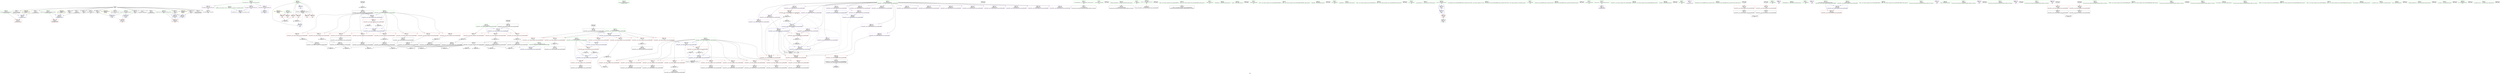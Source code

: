 digraph "SVFG" {
	label="SVFG";

	Node0x55ce87fc25f0 [shape=record,color=grey,label="{NodeID: 0\nNullPtr}"];
	Node0x55ce87fc25f0 -> Node0x55ce87fdfc70[style=solid];
	Node0x55ce87fc25f0 -> Node0x55ce87fdfd70[style=solid];
	Node0x55ce87fc25f0 -> Node0x55ce87fdfe40[style=solid];
	Node0x55ce87fc25f0 -> Node0x55ce87fdff10[style=solid];
	Node0x55ce87fc25f0 -> Node0x55ce87fdffe0[style=solid];
	Node0x55ce87fc25f0 -> Node0x55ce87fe00b0[style=solid];
	Node0x55ce87fc25f0 -> Node0x55ce87fe0180[style=solid];
	Node0x55ce87fc25f0 -> Node0x55ce87fe0250[style=solid];
	Node0x55ce87fc25f0 -> Node0x55ce87fe0320[style=solid];
	Node0x55ce87fc25f0 -> Node0x55ce87fe03f0[style=solid];
	Node0x55ce87fc25f0 -> Node0x55ce87fe04c0[style=solid];
	Node0x55ce87fc25f0 -> Node0x55ce87fe0590[style=solid];
	Node0x55ce87fc25f0 -> Node0x55ce87fe0660[style=solid];
	Node0x55ce87fc25f0 -> Node0x55ce87fe0730[style=solid];
	Node0x55ce87fc25f0 -> Node0x55ce87fe1ba0[style=solid];
	Node0x55ce87fe13f0 [shape=record,color=red,label="{NodeID: 194\n369\<--327\n\<--N\nmain\n}"];
	Node0x55ce87fde3d0 [shape=record,color=black,label="{NodeID: 111\n272\<--271\nidxprom64\<--\n_Z5solveNSt7__cxx1112basic_stringIcSt11char_traitsIcESaIcEEE\n}"];
	Node0x55ce87fde3d0 -> Node0x55ce87ff18f0[style=solid];
	Node0x55ce87fdc5e0 [shape=record,color=green,label="{NodeID: 28\n58\<--59\nref.tmp\<--ref.tmp_field_insensitive\n__cxx_global_var_init.1\n}"];
	Node0x55ce87fe2b40 [shape=record,color=blue,label="{NodeID: 222\n335\<--155\ni\<--\nmain\n}"];
	Node0x55ce87fe2b40 -> Node0x55ce87ffd8f0[style=dashed];
	Node0x55ce87fe45f0 [shape=record,color=purple,label="{NodeID: 139\n257\<--140\narrayidx55\<--vla\n_Z5solveNSt7__cxx1112basic_stringIcSt11char_traitsIcESaIcEEE\n}"];
	Node0x55ce87fe45f0 -> Node0x55ce87fe6dc0[style=solid];
	Node0x55ce87fdef00 [shape=record,color=green,label="{NodeID: 56\n333\<--334\nehselector.slot\<--ehselector.slot_field_insensitive\nmain\n}"];
	Node0x55ce87fdef00 -> Node0x55ce87fe1590[style=solid];
	Node0x55ce87fdef00 -> Node0x55ce87fe2db0[style=solid];
	Node0x55ce87fdef00 -> Node0x55ce87fe2f50[style=solid];
	Node0x55ce880131a0 [shape=record,color=black,label="{NodeID: 416\n370 = PHI()\n}"];
	Node0x55ce87ff0cf0 [shape=record,color=grey,label="{NodeID: 333\n243 = Binary(242, 132, )\n}"];
	Node0x55ce87fe5cb0 [shape=record,color=red,label="{NodeID: 167\n241\<--119\n\<--i\n_Z5solveNSt7__cxx1112basic_stringIcSt11char_traitsIcESaIcEEE\n}"];
	Node0x55ce87fe5cb0 -> Node0x55ce87fddef0[style=solid];
	Node0x55ce87fe0800 [shape=record,color=black,label="{NodeID: 84\n9\<--8\n\<--_Z7welcomeB5cxx11\nCan only get source location for instruction, argument, global var or function.}"];
	Node0x55ce87fd8040 [shape=record,color=green,label="{NodeID: 1\n7\<--1\n__dso_handle\<--dummyObj\nGlob }"];
	Node0x55ce87fe14c0 [shape=record,color=red,label="{NodeID: 195\n418\<--331\nexn\<--exn.slot\nmain\n}"];
	Node0x55ce87fde4a0 [shape=record,color=black,label="{NodeID: 112\n276\<--275\nidxprom66\<--\n_Z5solveNSt7__cxx1112basic_stringIcSt11char_traitsIcESaIcEEE\n}"];
	Node0x55ce87fdc6b0 [shape=record,color=green,label="{NodeID: 29\n60\<--61\nexn.slot\<--exn.slot_field_insensitive\n__cxx_global_var_init.1\n}"];
	Node0x55ce87fdc6b0 -> Node0x55ce87fe4ee0[style=solid];
	Node0x55ce87fdc6b0 -> Node0x55ce87fe1ca0[style=solid];
	Node0x55ce87fe2c10 [shape=record,color=blue,label="{NodeID: 223\n335\<--396\ni\<--inc\nmain\n}"];
	Node0x55ce87fe2c10 -> Node0x55ce87ffd8f0[style=dashed];
	Node0x55ce87fe46c0 [shape=record,color=purple,label="{NodeID: 140\n263\<--140\narrayidx58\<--vla\n_Z5solveNSt7__cxx1112basic_stringIcSt11char_traitsIcESaIcEEE\n}"];
	Node0x55ce87fdefd0 [shape=record,color=green,label="{NodeID: 57\n335\<--336\ni\<--i_field_insensitive\nmain\n}"];
	Node0x55ce87fdefd0 -> Node0x55ce87fe1660[style=solid];
	Node0x55ce87fdefd0 -> Node0x55ce87fe1730[style=solid];
	Node0x55ce87fdefd0 -> Node0x55ce87fe1800[style=solid];
	Node0x55ce87fdefd0 -> Node0x55ce87fe18d0[style=solid];
	Node0x55ce87fdefd0 -> Node0x55ce87fe2b40[style=solid];
	Node0x55ce87fdefd0 -> Node0x55ce87fe2c10[style=solid];
	Node0x55ce880132a0 [shape=record,color=black,label="{NodeID: 417\n372 = PHI()\n}"];
	Node0x55ce87ff0e70 [shape=record,color=grey,label="{NodeID: 334\n165 = Binary(164, 155, )\n}"];
	Node0x55ce87ff0e70 -> Node0x55ce87fe0f10[style=solid];
	Node0x55ce87fe5d80 [shape=record,color=red,label="{NodeID: 168\n250\<--119\n\<--i\n_Z5solveNSt7__cxx1112basic_stringIcSt11char_traitsIcESaIcEEE\n}"];
	Node0x55ce87fe5d80 -> Node0x55ce87ff0270[style=solid];
	Node0x55ce87fe0900 [shape=record,color=black,label="{NodeID: 85\n41\<--42\n\<--_ZNSt8ios_base4InitD1Ev\nCan only get source location for instruction, argument, global var or function.}"];
	Node0x55ce87fd0180 [shape=record,color=green,label="{NodeID: 2\n11\<--1\n.str\<--dummyObj\nGlob }"];
	Node0x55ce87fe1590 [shape=record,color=red,label="{NodeID: 196\n419\<--333\nsel\<--ehselector.slot\nmain\n}"];
	Node0x55ce87fde570 [shape=record,color=black,label="{NodeID: 113\n283\<--282\nidxprom71\<--add70\n_Z5solveNSt7__cxx1112basic_stringIcSt11char_traitsIcESaIcEEE\n}"];
	Node0x55ce87fde570 -> Node0x55ce87ff06f0[style=solid];
	Node0x55ce87fdc780 [shape=record,color=green,label="{NodeID: 30\n62\<--63\nehselector.slot\<--ehselector.slot_field_insensitive\n__cxx_global_var_init.1\n}"];
	Node0x55ce87fdc780 -> Node0x55ce87fe4fb0[style=solid];
	Node0x55ce87fdc780 -> Node0x55ce87fe1d70[style=solid];
	Node0x55ce87fe2ce0 [shape=record,color=blue,label="{NodeID: 224\n331\<--400\nexn.slot\<--\nmain\n}"];
	Node0x55ce87fe2ce0 -> Node0x55ce87fe14c0[style=dashed];
	Node0x55ce87fe4790 [shape=record,color=purple,label="{NodeID: 141\n267\<--140\narrayidx61\<--vla\n_Z5solveNSt7__cxx1112basic_stringIcSt11char_traitsIcESaIcEEE\n}"];
	Node0x55ce87fe4790 -> Node0x55ce87fe6e90[style=solid];
	Node0x55ce87fdf0a0 [shape=record,color=green,label="{NodeID: 58\n337\<--338\nagg.tmp\<--agg.tmp_field_insensitive\nmain\n|{<s0>32}}"];
	Node0x55ce87fdf0a0:s0 -> Node0x55ce87bffd00[style=solid,color=red];
	Node0x55ce880133a0 [shape=record,color=black,label="{NodeID: 418\n373 = PHI()\n}"];
	Node0x55ce87ff0ff0 [shape=record,color=grey,label="{NodeID: 335\n232 = Binary(231, 132, )\n}"];
	Node0x55ce87fe5e50 [shape=record,color=red,label="{NodeID: 169\n259\<--119\n\<--i\n_Z5solveNSt7__cxx1112basic_stringIcSt11char_traitsIcESaIcEEE\n}"];
	Node0x55ce87fe5e50 -> Node0x55ce87ff12f0[style=solid];
	Node0x55ce87fe0a00 [shape=record,color=black,label="{NodeID: 86\n75\<--76\n\<--_ZNSt7__cxx1112basic_stringIcSt11char_traitsIcESaIcEED1Ev\nCan only get source location for instruction, argument, global var or function.}"];
	Node0x55ce87fd8e40 [shape=record,color=green,label="{NodeID: 3\n13\<--1\n_ZSt3cin\<--dummyObj\nGlob }"];
	Node0x55ce87fe1660 [shape=record,color=red,label="{NodeID: 197\n354\<--335\n\<--i\nmain\n}"];
	Node0x55ce87fe1660 -> Node0x55ce87ff2af0[style=solid];
	Node0x55ce87fde640 [shape=record,color=black,label="{NodeID: 114\n287\<--286\nidxprom73\<--\n_Z5solveNSt7__cxx1112basic_stringIcSt11char_traitsIcESaIcEEE\n}"];
	Node0x55ce87fdc850 [shape=record,color=green,label="{NodeID: 31\n65\<--66\n_ZNSaIcEC1Ev\<--_ZNSaIcEC1Ev_field_insensitive\n}"];
	Node0x55ce87fe2db0 [shape=record,color=blue,label="{NodeID: 225\n333\<--402\nehselector.slot\<--\nmain\n}"];
	Node0x55ce87fe2db0 -> Node0x55ce87fe1590[style=dashed];
	Node0x55ce87fe4860 [shape=record,color=purple,label="{NodeID: 142\n274\<--140\narrayidx65\<--vla\n_Z5solveNSt7__cxx1112basic_stringIcSt11char_traitsIcESaIcEEE\n}"];
	Node0x55ce87fdf170 [shape=record,color=green,label="{NodeID: 59\n341\<--342\n_Z4initv\<--_Z4initv_field_insensitive\n}"];
	Node0x55ce88013470 [shape=record,color=black,label="{NodeID: 419\n379 = PHI()\n}"];
	Node0x55ce87ff1170 [shape=record,color=grey,label="{NodeID: 336\n230 = Binary(229, 155, )\n}"];
	Node0x55ce87ff1170 -> Node0x55ce87fddd50[style=solid];
	Node0x55ce87fe5f20 [shape=record,color=red,label="{NodeID: 170\n271\<--119\n\<--i\n_Z5solveNSt7__cxx1112basic_stringIcSt11char_traitsIcESaIcEEE\n}"];
	Node0x55ce87fe5f20 -> Node0x55ce87fde3d0[style=solid];
	Node0x55ce87fe0b00 [shape=record,color=black,label="{NodeID: 87\n126\<--123\nconv\<--call\n_Z5solveNSt7__cxx1112basic_stringIcSt11char_traitsIcESaIcEEE\n}"];
	Node0x55ce87fe0b00 -> Node0x55ce87fe1e40[style=solid];
	Node0x55ce87fd8ed0 [shape=record,color=green,label="{NodeID: 4\n14\<--1\n_ZSt4cerr\<--dummyObj\nGlob }"];
	Node0x55ce87fe1730 [shape=record,color=red,label="{NodeID: 198\n363\<--335\n\<--i\nmain\n}"];
	Node0x55ce87fde710 [shape=record,color=black,label="{NodeID: 115\n291\<--290\nidxprom75\<--\n_Z5solveNSt7__cxx1112basic_stringIcSt11char_traitsIcESaIcEEE\n}"];
	Node0x55ce87fde710 -> Node0x55ce87ff2070[style=solid];
	Node0x55ce87fdc950 [shape=record,color=green,label="{NodeID: 32\n69\<--70\n_ZNSt7__cxx1112basic_stringIcSt11char_traitsIcESaIcEEC1EPKcRKS3_\<--_ZNSt7__cxx1112basic_stringIcSt11char_traitsIcESaIcEEC1EPKcRKS3__field_insensitive\n}"];
	Node0x55ce87fe2e80 [shape=record,color=blue,label="{NodeID: 226\n331\<--406\nexn.slot\<--\nmain\n}"];
	Node0x55ce87fe2e80 -> Node0x55ce87fe14c0[style=dashed];
	Node0x55ce87fe4930 [shape=record,color=purple,label="{NodeID: 143\n277\<--140\narrayidx67\<--vla\n_Z5solveNSt7__cxx1112basic_stringIcSt11char_traitsIcESaIcEEE\n}"];
	Node0x55ce87fe4930 -> Node0x55ce87fe28d0[style=solid];
	Node0x55ce87fdf270 [shape=record,color=green,label="{NodeID: 60\n344\<--345\n_ZNSirsERi\<--_ZNSirsERi_field_insensitive\n}"];
	Node0x55ce880135a0 [shape=record,color=black,label="{NodeID: 420\n381 = PHI()\n}"];
	Node0x55ce87ff12f0 [shape=record,color=grey,label="{NodeID: 337\n260 = Binary(259, 155, )\n}"];
	Node0x55ce87ff12f0 -> Node0x55ce87fde230[style=solid];
	Node0x55ce87fe5ff0 [shape=record,color=red,label="{NodeID: 171\n281\<--119\n\<--i\n_Z5solveNSt7__cxx1112basic_stringIcSt11char_traitsIcESaIcEEE\n}"];
	Node0x55ce87fe5ff0 -> Node0x55ce87ff0570[style=solid];
	Node0x55ce87fe0bd0 [shape=record,color=black,label="{NodeID: 88\n129\<--128\nconv2\<--call1\n_Z5solveNSt7__cxx1112basic_stringIcSt11char_traitsIcESaIcEEE\n}"];
	Node0x55ce87fe0bd0 -> Node0x55ce87fe1f10[style=solid];
	Node0x55ce87fc2680 [shape=record,color=green,label="{NodeID: 5\n15\<--1\n.str.2\<--dummyObj\nGlob }"];
	Node0x55ce87fe1800 [shape=record,color=red,label="{NodeID: 199\n380\<--335\n\<--i\nmain\n}"];
	Node0x55ce87fe32b0 [shape=record,color=black,label="{NodeID: 116\n295\<--294\nidxprom77\<--\n_Z5solveNSt7__cxx1112basic_stringIcSt11char_traitsIcESaIcEEE\n}"];
	Node0x55ce87fdca50 [shape=record,color=green,label="{NodeID: 33\n72\<--73\n_ZNSaIcED1Ev\<--_ZNSaIcED1Ev_field_insensitive\n}"];
	Node0x55ce87fe2f50 [shape=record,color=blue,label="{NodeID: 227\n333\<--408\nehselector.slot\<--\nmain\n}"];
	Node0x55ce87fe2f50 -> Node0x55ce87fe1590[style=dashed];
	Node0x55ce87fe4a00 [shape=record,color=purple,label="{NodeID: 144\n285\<--140\narrayidx72\<--vla\n_Z5solveNSt7__cxx1112basic_stringIcSt11char_traitsIcESaIcEEE\n}"];
	Node0x55ce87fdf370 [shape=record,color=green,label="{NodeID: 61\n347\<--348\n_ZNSt7__cxx1112basic_stringIcSt11char_traitsIcESaIcEEC1Ev\<--_ZNSt7__cxx1112basic_stringIcSt11char_traitsIcESaIcEEC1Ev_field_insensitive\n}"];
	Node0x55ce880136a0 [shape=record,color=black,label="{NodeID: 421\n383 = PHI()\n}"];
	Node0x55ce87ff1470 [shape=record,color=grey,label="{NodeID: 338\n238 = Binary(237, 155, )\n}"];
	Node0x55ce87ff1470 -> Node0x55ce87ff15f0[style=solid];
	Node0x55ce87fe60c0 [shape=record,color=red,label="{NodeID: 172\n290\<--119\n\<--i\n_Z5solveNSt7__cxx1112basic_stringIcSt11char_traitsIcESaIcEEE\n}"];
	Node0x55ce87fe60c0 -> Node0x55ce87fde710[style=solid];
	Node0x55ce87fe0ca0 [shape=record,color=black,label="{NodeID: 89\n132\<--131\n\<--\n_Z5solveNSt7__cxx1112basic_stringIcSt11char_traitsIcESaIcEEE\n}"];
	Node0x55ce87fe0ca0 -> Node0x55ce87fe20b0[style=solid];
	Node0x55ce87fe0ca0 -> Node0x55ce87fefaf0[style=solid];
	Node0x55ce87fe0ca0 -> Node0x55ce87fefc70[style=solid];
	Node0x55ce87fe0ca0 -> Node0x55ce87ff00f0[style=solid];
	Node0x55ce87fe0ca0 -> Node0x55ce87ff06f0[style=solid];
	Node0x55ce87fe0ca0 -> Node0x55ce87ff09f0[style=solid];
	Node0x55ce87fe0ca0 -> Node0x55ce87ff0cf0[style=solid];
	Node0x55ce87fe0ca0 -> Node0x55ce87ff0ff0[style=solid];
	Node0x55ce87fe0ca0 -> Node0x55ce87ff1770[style=solid];
	Node0x55ce87fe0ca0 -> Node0x55ce87ff18f0[style=solid];
	Node0x55ce87fe0ca0 -> Node0x55ce87ff2070[style=solid];
	Node0x55ce87fe0ca0 -> Node0x55ce87ff21f0[style=solid];
	Node0x55ce87fc2710 [shape=record,color=green,label="{NodeID: 6\n17\<--1\n.str.3\<--dummyObj\nGlob }"];
	Node0x55ce88000af0 [shape=record,color=black,label="{NodeID: 366\nMR_18V_2 = PHI(MR_18V_5, MR_18V_1, )\npts\{122 \}\n}"];
	Node0x55ce88000af0 -> Node0x55ce87fe2660[style=dashed];
	Node0x55ce87fe18d0 [shape=record,color=red,label="{NodeID: 200\n395\<--335\n\<--i\nmain\n}"];
	Node0x55ce87fe18d0 -> Node0x55ce87fef670[style=solid];
	Node0x55ce87fe3380 [shape=record,color=black,label="{NodeID: 117\n107\<--305\n_Z5solveNSt7__cxx1112basic_stringIcSt11char_traitsIcESaIcEEE_ret\<--\n_Z5solveNSt7__cxx1112basic_stringIcSt11char_traitsIcESaIcEEE\n|{<s0>32}}"];
	Node0x55ce87fe3380:s0 -> Node0x55ce88013770[style=solid,color=blue];
	Node0x55ce87fdcb50 [shape=record,color=green,label="{NodeID: 34\n96\<--97\n__gxx_personality_v0\<--__gxx_personality_v0_field_insensitive\n}"];
	Node0x55ce87fe3020 [shape=record,color=blue,label="{NodeID: 228\n325\<--151\nretval\<--\nmain\n}"];
	Node0x55ce87fe3020 -> Node0x55ce87fe1250[style=dashed];
	Node0x55ce87fe4ad0 [shape=record,color=purple,label="{NodeID: 145\n288\<--140\narrayidx74\<--vla\n_Z5solveNSt7__cxx1112basic_stringIcSt11char_traitsIcESaIcEEE\n}"];
	Node0x55ce87fe4ad0 -> Node0x55ce87fe6f60[style=solid];
	Node0x55ce87fdf470 [shape=record,color=green,label="{NodeID: 62\n350\<--351\n_ZSt7getlineIcSt11char_traitsIcESaIcEERSt13basic_istreamIT_T0_ES7_RNSt7__cxx1112basic_stringIS4_S5_T1_EE\<--_ZSt7getlineIcSt11char_traitsIcESaIcEERSt13basic_istreamIT_T0_ES7_RNSt7__cxx1112basic_stringIS4_S5_T1_EE_field_insensitive\n}"];
	Node0x55ce88013770 [shape=record,color=black,label="{NodeID: 422\n387 = PHI(107, )\n}"];
	Node0x55ce87ff15f0 [shape=record,color=grey,label="{NodeID: 339\n239 = Binary(238, 240, )\n}"];
	Node0x55ce87ff15f0 -> Node0x55ce87fe2800[style=solid];
	Node0x55ce87fe6190 [shape=record,color=red,label="{NodeID: 173\n207\<--121\n\<--j26\n_Z5solveNSt7__cxx1112basic_stringIcSt11char_traitsIcESaIcEEE\n}"];
	Node0x55ce87fe6190 -> Node0x55ce87fef7f0[style=solid];
	Node0x55ce87fe6190 -> Node0x55ce87ff2c70[style=solid];
	Node0x55ce87fe0d70 [shape=record,color=black,label="{NodeID: 90\n156\<--154\nidxprom\<--sub\n_Z5solveNSt7__cxx1112basic_stringIcSt11char_traitsIcESaIcEEE\n}"];
	Node0x55ce87fe0d70 -> Node0x55ce87fefc70[style=solid];
	Node0x55ce87fd02a0 [shape=record,color=green,label="{NodeID: 7\n19\<--1\n.str.4\<--dummyObj\nGlob }"];
	Node0x55ce88000ff0 [shape=record,color=black,label="{NodeID: 367\nMR_20V_6 = PHI(MR_20V_7, MR_20V_5, )\npts\{141 \}\n}"];
	Node0x55ce88000ff0 -> Node0x55ce87fe6cf0[style=dashed];
	Node0x55ce88000ff0 -> Node0x55ce87fe6dc0[style=dashed];
	Node0x55ce88000ff0 -> Node0x55ce87fe6e90[style=dashed];
	Node0x55ce88000ff0 -> Node0x55ce87fe6f60[style=dashed];
	Node0x55ce88000ff0 -> Node0x55ce87fe7030[style=dashed];
	Node0x55ce88000ff0 -> Node0x55ce87fe2800[style=dashed];
	Node0x55ce88000ff0 -> Node0x55ce87fe28d0[style=dashed];
	Node0x55ce88000ff0 -> Node0x55ce87fe29a0[style=dashed];
	Node0x55ce88000ff0 -> Node0x55ce88000ff0[style=dashed];
	Node0x55ce87fe19a0 [shape=record,color=blue,label="{NodeID: 201\n455\<--29\nllvm.global_ctors_0\<--\nGlob }"];
	Node0x55ce87fe3450 [shape=record,color=black,label="{NodeID: 118\n324\<--414\nmain_ret\<--\nmain\n}"];
	Node0x55ce87fdcc50 [shape=record,color=green,label="{NodeID: 35\n76\<--102\n_ZNSt7__cxx1112basic_stringIcSt11char_traitsIcESaIcEED1Ev\<--_ZNSt7__cxx1112basic_stringIcSt11char_traitsIcESaIcEED1Ev_field_insensitive\n}"];
	Node0x55ce87fdcc50 -> Node0x55ce87fe0a00[style=solid];
	Node0x55ce87fe4ba0 [shape=record,color=purple,label="{NodeID: 146\n293\<--140\narrayidx76\<--vla\n_Z5solveNSt7__cxx1112basic_stringIcSt11char_traitsIcESaIcEEE\n}"];
	Node0x55ce87fdf570 [shape=record,color=green,label="{NodeID: 63\n361\<--362\n_ZStlsISt11char_traitsIcEERSt13basic_ostreamIcT_ES5_PKc\<--_ZStlsISt11char_traitsIcEERSt13basic_ostreamIcT_ES5_PKc_field_insensitive\n}"];
	Node0x55ce88013930 [shape=record,color=black,label="{NodeID: 423\n389 = PHI()\n}"];
	Node0x55ce87ff1770 [shape=record,color=grey,label="{NodeID: 340\n301 = Binary(302, 132, )\n}"];
	Node0x55ce87fe6260 [shape=record,color=red,label="{NodeID: 174\n217\<--121\n\<--j26\n_Z5solveNSt7__cxx1112basic_stringIcSt11char_traitsIcESaIcEEE\n}"];
	Node0x55ce87fe6260 -> Node0x55ce87fddbb0[style=solid];
	Node0x55ce87fe0e40 [shape=record,color=black,label="{NodeID: 91\n160\<--159\nidxprom3\<--\n_Z5solveNSt7__cxx1112basic_stringIcSt11char_traitsIcESaIcEEE\n}"];
	Node0x55ce87fd0330 [shape=record,color=green,label="{NodeID: 8\n21\<--1\n_ZSt4cout\<--dummyObj\nGlob }"];
	Node0x55ce87fe1aa0 [shape=record,color=blue,label="{NodeID: 202\n456\<--30\nllvm.global_ctors_1\<--_GLOBAL__sub_I_vexorian_2_0.cpp\nGlob }"];
	Node0x55ce87fe3520 [shape=record,color=purple,label="{NodeID: 119\n39\<--4\n\<--_ZStL8__ioinit\n__cxx_global_var_init\n}"];
	Node0x55ce87fdcd50 [shape=record,color=green,label="{NodeID: 36\n105\<--106\n_Z5solveNSt7__cxx1112basic_stringIcSt11char_traitsIcESaIcEEE\<--_Z5solveNSt7__cxx1112basic_stringIcSt11char_traitsIcESaIcEEE_field_insensitive\n}"];
	Node0x55ce87fe4c70 [shape=record,color=purple,label="{NodeID: 147\n296\<--140\narrayidx78\<--vla\n_Z5solveNSt7__cxx1112basic_stringIcSt11char_traitsIcESaIcEEE\n}"];
	Node0x55ce87fe4c70 -> Node0x55ce87fe29a0[style=solid];
	Node0x55ce87fdf670 [shape=record,color=green,label="{NodeID: 64\n365\<--366\n_ZNSolsEi\<--_ZNSolsEi_field_insensitive\n}"];
	Node0x55ce88013a00 [shape=record,color=black,label="{NodeID: 424\n393 = PHI()\n}"];
	Node0x55ce87ff18f0 [shape=record,color=grey,label="{NodeID: 341\n273 = Binary(272, 132, )\n}"];
	Node0x55ce87fe6330 [shape=record,color=red,label="{NodeID: 175\n224\<--121\n\<--j26\n_Z5solveNSt7__cxx1112basic_stringIcSt11char_traitsIcESaIcEEE\n}"];
	Node0x55ce87fe6330 -> Node0x55ce87ff2670[style=solid];
	Node0x55ce87fe0f10 [shape=record,color=black,label="{NodeID: 92\n166\<--165\nconv6\<--sub5\n_Z5solveNSt7__cxx1112basic_stringIcSt11char_traitsIcESaIcEEE\n}"];
	Node0x55ce87fcff70 [shape=record,color=green,label="{NodeID: 9\n22\<--1\n.str.5\<--dummyObj\nGlob }"];
	Node0x55ce87fe1ba0 [shape=record,color=blue, style = dotted,label="{NodeID: 203\n457\<--3\nllvm.global_ctors_2\<--dummyVal\nGlob }"];
	Node0x55ce87fe35f0 [shape=record,color=purple,label="{NodeID: 120\n67\<--11\n\<--.str\n__cxx_global_var_init.1\n}"];
	Node0x55ce87fdce50 [shape=record,color=green,label="{NodeID: 37\n109\<--110\nn\<--n_field_insensitive\n_Z5solveNSt7__cxx1112basic_stringIcSt11char_traitsIcESaIcEEE\n}"];
	Node0x55ce87fdce50 -> Node0x55ce87fe5080[style=solid];
	Node0x55ce87fdce50 -> Node0x55ce87fe5150[style=solid];
	Node0x55ce87fdce50 -> Node0x55ce87fe5220[style=solid];
	Node0x55ce87fdce50 -> Node0x55ce87fe52f0[style=solid];
	Node0x55ce87fdce50 -> Node0x55ce87fe53c0[style=solid];
	Node0x55ce87fdce50 -> Node0x55ce87fe5490[style=solid];
	Node0x55ce87fdce50 -> Node0x55ce87fe1e40[style=solid];
	Node0x55ce87fe4d40 [shape=record,color=purple,label="{NodeID: 148\n303\<--140\narrayidx82\<--vla\n_Z5solveNSt7__cxx1112basic_stringIcSt11char_traitsIcESaIcEEE\n}"];
	Node0x55ce87fdf770 [shape=record,color=green,label="{NodeID: 65\n374\<--375\n_ZSt4endlIcSt11char_traitsIcEERSt13basic_ostreamIT_T0_ES6_\<--_ZSt4endlIcSt11char_traitsIcEERSt13basic_ostreamIT_T0_ES6__field_insensitive\n}"];
	Node0x55ce87ff1a70 [shape=record,color=grey,label="{NodeID: 342\n154 = Binary(153, 155, )\n}"];
	Node0x55ce87ff1a70 -> Node0x55ce87fe0d70[style=solid];
	Node0x55ce87fe6400 [shape=record,color=red,label="{NodeID: 176\n234\<--121\n\<--j26\n_Z5solveNSt7__cxx1112basic_stringIcSt11char_traitsIcESaIcEEE\n}"];
	Node0x55ce87fe6400 -> Node0x55ce87fdde20[style=solid];
	Node0x55ce87fe0fe0 [shape=record,color=black,label="{NodeID: 93\n171\<--170\nconv8\<--\n_Z5solveNSt7__cxx1112basic_stringIcSt11char_traitsIcESaIcEEE\n}"];
	Node0x55ce87fe0fe0 -> Node0x55ce87ff24f0[style=solid];
	Node0x55ce87fd0000 [shape=record,color=green,label="{NodeID: 10\n24\<--1\n.str.6\<--dummyObj\nGlob }"];
	Node0x55ce87fe1ca0 [shape=record,color=blue,label="{NodeID: 204\n60\<--79\nexn.slot\<--\n__cxx_global_var_init.1\n}"];
	Node0x55ce87fe1ca0 -> Node0x55ce87fe4ee0[style=dashed];
	Node0x55ce87fe36c0 [shape=record,color=purple,label="{NodeID: 121\n359\<--15\n\<--.str.2\nmain\n}"];
	Node0x55ce87fdcf20 [shape=record,color=green,label="{NodeID: 38\n111\<--112\nt\<--t_field_insensitive\n_Z5solveNSt7__cxx1112basic_stringIcSt11char_traitsIcESaIcEEE\n}"];
	Node0x55ce87fdcf20 -> Node0x55ce87fe5560[style=solid];
	Node0x55ce87fdcf20 -> Node0x55ce87fe5630[style=solid];
	Node0x55ce87fdcf20 -> Node0x55ce87fe5700[style=solid];
	Node0x55ce87fdcf20 -> Node0x55ce87fe1f10[style=solid];
	Node0x55ce87fe4e10 [shape=record,color=purple,label="{NodeID: 149\n304\<--140\narrayidx83\<--vla\n_Z5solveNSt7__cxx1112basic_stringIcSt11char_traitsIcESaIcEEE\n}"];
	Node0x55ce87fe4e10 -> Node0x55ce87fe7030[style=solid];
	Node0x55ce87fdf870 [shape=record,color=green,label="{NodeID: 66\n376\<--377\n_ZNSolsEPFRSoS_E\<--_ZNSolsEPFRSoS_E_field_insensitive\n}"];
	Node0x55ce87ff1bf0 [shape=record,color=grey,label="{NodeID: 343\n270 = Binary(269, 240, )\n}"];
	Node0x55ce87ff1bf0 -> Node0x55ce87fe28d0[style=solid];
	Node0x55ce87fe64d0 [shape=record,color=red,label="{NodeID: 177\n245\<--121\n\<--j26\n_Z5solveNSt7__cxx1112basic_stringIcSt11char_traitsIcESaIcEEE\n}"];
	Node0x55ce87fe64d0 -> Node0x55ce87fddfc0[style=solid];
	Node0x55ce87fe10b0 [shape=record,color=black,label="{NodeID: 94\n174\<--173\nconv10\<--sub9\n_Z5solveNSt7__cxx1112basic_stringIcSt11char_traitsIcESaIcEEE\n}"];
	Node0x55ce87fd11f0 [shape=record,color=green,label="{NodeID: 11\n26\<--1\n.str.7\<--dummyObj\nGlob }"];
	Node0x55ce87fe1d70 [shape=record,color=blue,label="{NodeID: 205\n62\<--81\nehselector.slot\<--\n__cxx_global_var_init.1\n}"];
	Node0x55ce87fe1d70 -> Node0x55ce87fe4fb0[style=dashed];
	Node0x55ce87fe3790 [shape=record,color=purple,label="{NodeID: 122\n367\<--17\n\<--.str.3\nmain\n}"];
	Node0x55ce87fdcff0 [shape=record,color=green,label="{NodeID: 39\n113\<--114\nsaved_stack\<--saved_stack_field_insensitive\n_Z5solveNSt7__cxx1112basic_stringIcSt11char_traitsIcESaIcEEE\n}"];
	Node0x55ce87fdcff0 -> Node0x55ce87fe57d0[style=solid];
	Node0x55ce87fdcff0 -> Node0x55ce87fe1fe0[style=solid];
	Node0x55ce87fe4ee0 [shape=record,color=red,label="{NodeID: 150\n85\<--60\nexn\<--exn.slot\n__cxx_global_var_init.1\n}"];
	Node0x55ce87fdf970 [shape=record,color=green,label="{NodeID: 67\n385\<--386\n_ZNSt7__cxx1112basic_stringIcSt11char_traitsIcESaIcEEC1ERKS4_\<--_ZNSt7__cxx1112basic_stringIcSt11char_traitsIcESaIcEEC1ERKS4__field_insensitive\n}"];
	Node0x55ce87ff1d70 [shape=record,color=grey,label="{NodeID: 344\n269 = Binary(258, 268, )\n}"];
	Node0x55ce87ff1d70 -> Node0x55ce87ff1bf0[style=solid];
	Node0x55ce87fe65a0 [shape=record,color=red,label="{NodeID: 178\n255\<--121\n\<--j26\n_Z5solveNSt7__cxx1112basic_stringIcSt11char_traitsIcESaIcEEE\n}"];
	Node0x55ce87fe65a0 -> Node0x55ce87fde160[style=solid];
	Node0x55ce87fe1180 [shape=record,color=black,label="{NodeID: 95\n179\<--178\nconv12\<--\n_Z5solveNSt7__cxx1112basic_stringIcSt11char_traitsIcESaIcEEE\n}"];
	Node0x55ce87fe1180 -> Node0x55ce87ff24f0[style=solid];
	Node0x55ce87fd8f80 [shape=record,color=green,label="{NodeID: 12\n29\<--1\n\<--dummyObj\nCan only get source location for instruction, argument, global var or function.}"];
	Node0x55ce87fe1e40 [shape=record,color=blue,label="{NodeID: 206\n109\<--126\nn\<--conv\n_Z5solveNSt7__cxx1112basic_stringIcSt11char_traitsIcESaIcEEE\n}"];
	Node0x55ce87fe1e40 -> Node0x55ce87fe5080[style=dashed];
	Node0x55ce87fe1e40 -> Node0x55ce87fe5150[style=dashed];
	Node0x55ce87fe1e40 -> Node0x55ce87fe5220[style=dashed];
	Node0x55ce87fe1e40 -> Node0x55ce87fe52f0[style=dashed];
	Node0x55ce87fe1e40 -> Node0x55ce87fe53c0[style=dashed];
	Node0x55ce87fe1e40 -> Node0x55ce87fe5490[style=dashed];
	Node0x55ce87fe3860 [shape=record,color=purple,label="{NodeID: 123\n371\<--19\n\<--.str.4\nmain\n}"];
	Node0x55ce87fdd0c0 [shape=record,color=green,label="{NodeID: 40\n115\<--116\n__vla_expr\<--__vla_expr_field_insensitive\n_Z5solveNSt7__cxx1112basic_stringIcSt11char_traitsIcESaIcEEE\n}"];
	Node0x55ce87fdd0c0 -> Node0x55ce87fe20b0[style=solid];
	Node0x55ce87bffd00 [shape=record,color=black,label="{NodeID: 400\n108 = PHI(337, )\n0th arg _Z5solveNSt7__cxx1112basic_stringIcSt11char_traitsIcESaIcEEE }"];
	Node0x55ce87fef4f0 [shape=record,color=grey,label="{NodeID: 317\n188 = Binary(187, 155, )\n}"];
	Node0x55ce87fef4f0 -> Node0x55ce87fdd870[style=solid];
	Node0x55ce87fe4fb0 [shape=record,color=red,label="{NodeID: 151\n86\<--62\nsel\<--ehselector.slot\n__cxx_global_var_init.1\n}"];
	Node0x55ce87fdfa70 [shape=record,color=green,label="{NodeID: 68\n390\<--391\nprintf\<--printf_field_insensitive\n}"];
	Node0x55ce87ff1ef0 [shape=record,color=grey,label="{NodeID: 345\n265 = Binary(264, 155, )\n}"];
	Node0x55ce87ff1ef0 -> Node0x55ce87fde300[style=solid];
	Node0x55ce87fe6670 [shape=record,color=red,label="{NodeID: 179\n264\<--121\n\<--j26\n_Z5solveNSt7__cxx1112basic_stringIcSt11char_traitsIcESaIcEEE\n}"];
	Node0x55ce87fe6670 -> Node0x55ce87ff1ef0[style=solid];
	Node0x55ce87fdd7a0 [shape=record,color=black,label="{NodeID: 96\n184\<--183\nidxprom14\<--sub13\n_Z5solveNSt7__cxx1112basic_stringIcSt11char_traitsIcESaIcEEE\n}"];
	Node0x55ce87fdd7a0 -> Node0x55ce87fefaf0[style=solid];
	Node0x55ce87fd9050 [shape=record,color=green,label="{NodeID: 13\n139\<--1\n\<--dummyObj\nCan only get source location for instruction, argument, global var or function.}"];
	Node0x55ce87fe1f10 [shape=record,color=blue,label="{NodeID: 207\n111\<--129\nt\<--conv2\n_Z5solveNSt7__cxx1112basic_stringIcSt11char_traitsIcESaIcEEE\n}"];
	Node0x55ce87fe1f10 -> Node0x55ce87fe5560[style=dashed];
	Node0x55ce87fe1f10 -> Node0x55ce87fe5630[style=dashed];
	Node0x55ce87fe1f10 -> Node0x55ce87fe5700[style=dashed];
	Node0x55ce87fe3930 [shape=record,color=purple,label="{NodeID: 124\n378\<--22\n\<--.str.5\nmain\n}"];
	Node0x55ce87fdd190 [shape=record,color=green,label="{NodeID: 41\n117\<--118\nj\<--j_field_insensitive\n_Z5solveNSt7__cxx1112basic_stringIcSt11char_traitsIcESaIcEEE\n}"];
	Node0x55ce87fdd190 -> Node0x55ce87fe58a0[style=solid];
	Node0x55ce87fdd190 -> Node0x55ce87fe5970[style=solid];
	Node0x55ce87fdd190 -> Node0x55ce87fe2180[style=solid];
	Node0x55ce87fdd190 -> Node0x55ce87fe2250[style=solid];
	Node0x55ce88012240 [shape=record,color=black,label="{NodeID: 401\n343 = PHI()\n}"];
	Node0x55ce87fef670 [shape=record,color=grey,label="{NodeID: 318\n396 = Binary(395, 155, )\n}"];
	Node0x55ce87fef670 -> Node0x55ce87fe2c10[style=solid];
	Node0x55ce87fe5080 [shape=record,color=red,label="{NodeID: 152\n131\<--109\n\<--n\n_Z5solveNSt7__cxx1112basic_stringIcSt11char_traitsIcESaIcEEE\n}"];
	Node0x55ce87fe5080 -> Node0x55ce87fe0ca0[style=solid];
	Node0x55ce87fdfb70 [shape=record,color=green,label="{NodeID: 69\n30\<--450\n_GLOBAL__sub_I_vexorian_2_0.cpp\<--_GLOBAL__sub_I_vexorian_2_0.cpp_field_insensitive\n}"];
	Node0x55ce87fdfb70 -> Node0x55ce87fe1aa0[style=solid];
	Node0x55ce87ff2070 [shape=record,color=grey,label="{NodeID: 346\n292 = Binary(291, 132, )\n}"];
	Node0x55ce87fe6740 [shape=record,color=red,label="{NodeID: 180\n275\<--121\n\<--j26\n_Z5solveNSt7__cxx1112basic_stringIcSt11char_traitsIcESaIcEEE\n}"];
	Node0x55ce87fe6740 -> Node0x55ce87fde4a0[style=solid];
	Node0x55ce87fdd870 [shape=record,color=black,label="{NodeID: 97\n189\<--188\nidxprom17\<--sub16\n_Z5solveNSt7__cxx1112basic_stringIcSt11char_traitsIcESaIcEEE\n}"];
	Node0x55ce87fd8560 [shape=record,color=green,label="{NodeID: 14\n148\<--1\n\<--dummyObj\nCan only get source location for instruction, argument, global var or function.}"];
	Node0x55ce87fe1fe0 [shape=record,color=blue,label="{NodeID: 208\n113\<--133\nsaved_stack\<--\n_Z5solveNSt7__cxx1112basic_stringIcSt11char_traitsIcESaIcEEE\n}"];
	Node0x55ce87fe1fe0 -> Node0x55ce87fe57d0[style=dashed];
	Node0x55ce87fe3a00 [shape=record,color=purple,label="{NodeID: 125\n382\<--24\n\<--.str.6\nmain\n}"];
	Node0x55ce87fdd260 [shape=record,color=green,label="{NodeID: 42\n119\<--120\ni\<--i_field_insensitive\n_Z5solveNSt7__cxx1112basic_stringIcSt11char_traitsIcESaIcEEE\n}"];
	Node0x55ce87fdd260 -> Node0x55ce87fe5a40[style=solid];
	Node0x55ce87fdd260 -> Node0x55ce87fe5b10[style=solid];
	Node0x55ce87fdd260 -> Node0x55ce87fe5be0[style=solid];
	Node0x55ce87fdd260 -> Node0x55ce87fe5cb0[style=solid];
	Node0x55ce87fdd260 -> Node0x55ce87fe5d80[style=solid];
	Node0x55ce87fdd260 -> Node0x55ce87fe5e50[style=solid];
	Node0x55ce87fdd260 -> Node0x55ce87fe5f20[style=solid];
	Node0x55ce87fdd260 -> Node0x55ce87fe5ff0[style=solid];
	Node0x55ce87fdd260 -> Node0x55ce87fe60c0[style=solid];
	Node0x55ce87fdd260 -> Node0x55ce87fe24c0[style=solid];
	Node0x55ce87fdd260 -> Node0x55ce87fe2590[style=solid];
	Node0x55ce88012340 [shape=record,color=black,label="{NodeID: 402\n74 = PHI()\n}"];
	Node0x55ce87fef7f0 [shape=record,color=grey,label="{NodeID: 319\n208 = Binary(207, 148, )\n}"];
	Node0x55ce87fef7f0 -> Node0x55ce87fe2730[style=solid];
	Node0x55ce87fe5150 [shape=record,color=red,label="{NodeID: 153\n143\<--109\n\<--n\n_Z5solveNSt7__cxx1112basic_stringIcSt11char_traitsIcESaIcEEE\n}"];
	Node0x55ce87fe5150 -> Node0x55ce87fe2180[style=solid];
	Node0x55ce87fdfc70 [shape=record,color=black,label="{NodeID: 70\n2\<--3\ndummyVal\<--dummyVal\n}"];
	Node0x55ce87ff21f0 [shape=record,color=grey,label="{NodeID: 347\n262 = Binary(261, 132, )\n}"];
	Node0x55ce87fe6810 [shape=record,color=red,label="{NodeID: 181\n286\<--121\n\<--j26\n_Z5solveNSt7__cxx1112basic_stringIcSt11char_traitsIcESaIcEEE\n}"];
	Node0x55ce87fe6810 -> Node0x55ce87fde640[style=solid];
	Node0x55ce87fdd940 [shape=record,color=black,label="{NodeID: 98\n196\<--194\nconv21\<--sub20\n_Z5solveNSt7__cxx1112basic_stringIcSt11char_traitsIcESaIcEEE\n}"];
	Node0x55ce87fdd940 -> Node0x55ce87fe24c0[style=solid];
	Node0x55ce87fd8630 [shape=record,color=green,label="{NodeID: 15\n151\<--1\n\<--dummyObj\nCan only get source location for instruction, argument, global var or function.}"];
	Node0x55ce87fe20b0 [shape=record,color=blue,label="{NodeID: 209\n115\<--132\n__vla_expr\<--\n_Z5solveNSt7__cxx1112basic_stringIcSt11char_traitsIcESaIcEEE\n}"];
	Node0x55ce87fe3ad0 [shape=record,color=purple,label="{NodeID: 126\n388\<--26\n\<--.str.7\nmain\n}"];
	Node0x55ce87fdd330 [shape=record,color=green,label="{NodeID: 43\n121\<--122\nj26\<--j26_field_insensitive\n_Z5solveNSt7__cxx1112basic_stringIcSt11char_traitsIcESaIcEEE\n}"];
	Node0x55ce87fdd330 -> Node0x55ce87fe6190[style=solid];
	Node0x55ce87fdd330 -> Node0x55ce87fe6260[style=solid];
	Node0x55ce87fdd330 -> Node0x55ce87fe6330[style=solid];
	Node0x55ce87fdd330 -> Node0x55ce87fe6400[style=solid];
	Node0x55ce87fdd330 -> Node0x55ce87fe64d0[style=solid];
	Node0x55ce87fdd330 -> Node0x55ce87fe65a0[style=solid];
	Node0x55ce87fdd330 -> Node0x55ce87fe6670[style=solid];
	Node0x55ce87fdd330 -> Node0x55ce87fe6740[style=solid];
	Node0x55ce87fdd330 -> Node0x55ce87fe6810[style=solid];
	Node0x55ce87fdd330 -> Node0x55ce87fe68e0[style=solid];
	Node0x55ce87fdd330 -> Node0x55ce87fe2660[style=solid];
	Node0x55ce87fdd330 -> Node0x55ce87fe2730[style=solid];
	Node0x55ce88012440 [shape=record,color=black,label="{NodeID: 403\n167 = PHI()\n}"];
	Node0x55ce88012440 -> Node0x55ce87fe69b0[style=solid];
	Node0x55ce87fef970 [shape=record,color=grey,label="{NodeID: 320\n173 = Binary(172, 155, )\n}"];
	Node0x55ce87fef970 -> Node0x55ce87fe10b0[style=solid];
	Node0x55ce87fe5220 [shape=record,color=red,label="{NodeID: 154\n172\<--109\n\<--n\n_Z5solveNSt7__cxx1112basic_stringIcSt11char_traitsIcESaIcEEE\n}"];
	Node0x55ce87fe5220 -> Node0x55ce87fef970[style=solid];
	Node0x55ce87fdfd70 [shape=record,color=black,label="{NodeID: 71\n78\<--3\n\<--dummyVal\n__cxx_global_var_init.1\n}"];
	Node0x55ce87ff2370 [shape=record,color=grey,label="{NodeID: 348\n222 = cmp(216, 221, )\n}"];
	Node0x55ce87fe68e0 [shape=record,color=red,label="{NodeID: 182\n294\<--121\n\<--j26\n_Z5solveNSt7__cxx1112basic_stringIcSt11char_traitsIcESaIcEEE\n}"];
	Node0x55ce87fe68e0 -> Node0x55ce87fe32b0[style=solid];
	Node0x55ce87fdda10 [shape=record,color=black,label="{NodeID: 99\n213\<--212\nconv31\<--\n_Z5solveNSt7__cxx1112basic_stringIcSt11char_traitsIcESaIcEEE\n}"];
	Node0x55ce87fd8700 [shape=record,color=green,label="{NodeID: 16\n155\<--1\n\<--dummyObj\nCan only get source location for instruction, argument, global var or function.}"];
	Node0x55ce87fe2180 [shape=record,color=blue,label="{NodeID: 210\n117\<--143\nj\<--\n_Z5solveNSt7__cxx1112basic_stringIcSt11char_traitsIcESaIcEEE\n}"];
	Node0x55ce87fe2180 -> Node0x55ce87fe58a0[style=dashed];
	Node0x55ce87fe2180 -> Node0x55ce87fe2250[style=dashed];
	Node0x55ce87fe3ba0 [shape=record,color=purple,label="{NodeID: 127\n455\<--28\nllvm.global_ctors_0\<--llvm.global_ctors\nGlob }"];
	Node0x55ce87fe3ba0 -> Node0x55ce87fe19a0[style=solid];
	Node0x55ce87fdd400 [shape=record,color=green,label="{NodeID: 44\n124\<--125\n_ZNKSt7__cxx1112basic_stringIcSt11char_traitsIcESaIcEE6lengthEv\<--_ZNKSt7__cxx1112basic_stringIcSt11char_traitsIcESaIcEE6lengthEv_field_insensitive\n}"];
	Node0x55ce880125a0 [shape=record,color=black,label="{NodeID: 404\n175 = PHI()\n}"];
	Node0x55ce880125a0 -> Node0x55ce87fe6a80[style=solid];
	Node0x55ce87fefaf0 [shape=record,color=grey,label="{NodeID: 321\n185 = Binary(184, 132, )\n}"];
	Node0x55ce87fe52f0 [shape=record,color=red,label="{NodeID: 155\n187\<--109\n\<--n\n_Z5solveNSt7__cxx1112basic_stringIcSt11char_traitsIcESaIcEEE\n}"];
	Node0x55ce87fe52f0 -> Node0x55ce87fef4f0[style=solid];
	Node0x55ce87fdfe40 [shape=record,color=black,label="{NodeID: 72\n79\<--3\n\<--dummyVal\n__cxx_global_var_init.1\n}"];
	Node0x55ce87fdfe40 -> Node0x55ce87fe1ca0[style=solid];
	Node0x55ce87ff24f0 [shape=record,color=grey,label="{NodeID: 349\n180 = cmp(171, 179, )\n}"];
	Node0x55ce87fe69b0 [shape=record,color=red,label="{NodeID: 183\n170\<--167\n\<--call7\n_Z5solveNSt7__cxx1112basic_stringIcSt11char_traitsIcESaIcEEE\n}"];
	Node0x55ce87fe69b0 -> Node0x55ce87fe0fe0[style=solid];
	Node0x55ce87fddae0 [shape=record,color=black,label="{NodeID: 100\n216\<--215\nconv33\<--\n_Z5solveNSt7__cxx1112basic_stringIcSt11char_traitsIcESaIcEEE\n}"];
	Node0x55ce87fddae0 -> Node0x55ce87ff2370[style=solid];
	Node0x55ce87fcfc10 [shape=record,color=green,label="{NodeID: 17\n195\<--1\n\<--dummyObj\nCan only get source location for instruction, argument, global var or function.}"];
	Node0x55ce87fe2250 [shape=record,color=blue,label="{NodeID: 211\n117\<--147\nj\<--dec\n_Z5solveNSt7__cxx1112basic_stringIcSt11char_traitsIcESaIcEEE\n}"];
	Node0x55ce87fe2250 -> Node0x55ce87fe58a0[style=dashed];
	Node0x55ce87fe2250 -> Node0x55ce87fe5970[style=dashed];
	Node0x55ce87fe2250 -> Node0x55ce87fe2250[style=dashed];
	Node0x55ce87fe3ca0 [shape=record,color=purple,label="{NodeID: 128\n456\<--28\nllvm.global_ctors_1\<--llvm.global_ctors\nGlob }"];
	Node0x55ce87fe3ca0 -> Node0x55ce87fe1aa0[style=solid];
	Node0x55ce87fdd500 [shape=record,color=green,label="{NodeID: 45\n133\<--134\n\<--field_insensitive\n_Z5solveNSt7__cxx1112basic_stringIcSt11char_traitsIcESaIcEEE\n}"];
	Node0x55ce87fdd500 -> Node0x55ce87fe1fe0[style=solid];
	Node0x55ce880126a0 [shape=record,color=black,label="{NodeID: 405\n40 = PHI()\n}"];
	Node0x55ce87fefc70 [shape=record,color=grey,label="{NodeID: 322\n157 = Binary(156, 132, )\n}"];
	Node0x55ce87fe53c0 [shape=record,color=red,label="{NodeID: 156\n204\<--109\n\<--n\n_Z5solveNSt7__cxx1112basic_stringIcSt11char_traitsIcESaIcEEE\n}"];
	Node0x55ce87fe53c0 -> Node0x55ce87fe2660[style=solid];
	Node0x55ce87fdff10 [shape=record,color=black,label="{NodeID: 73\n81\<--3\n\<--dummyVal\n__cxx_global_var_init.1\n}"];
	Node0x55ce87fdff10 -> Node0x55ce87fe1d70[style=solid];
	Node0x55ce87ff2670 [shape=record,color=grey,label="{NodeID: 350\n227 = cmp(224, 226, )\n}"];
	Node0x55ce87fe6a80 [shape=record,color=red,label="{NodeID: 184\n178\<--175\n\<--call11\n_Z5solveNSt7__cxx1112basic_stringIcSt11char_traitsIcESaIcEEE\n}"];
	Node0x55ce87fe6a80 -> Node0x55ce87fe1180[style=solid];
	Node0x55ce87fddbb0 [shape=record,color=black,label="{NodeID: 101\n218\<--217\nconv34\<--\n_Z5solveNSt7__cxx1112basic_stringIcSt11char_traitsIcESaIcEEE\n}"];
	Node0x55ce87fcfce0 [shape=record,color=green,label="{NodeID: 18\n240\<--1\n\<--dummyObj\nCan only get source location for instruction, argument, global var or function.}"];
	Node0x55ce87fe2320 [shape=record,color=blue,label="{NodeID: 212\n161\<--151\narrayidx4\<--\n_Z5solveNSt7__cxx1112basic_stringIcSt11char_traitsIcESaIcEEE\n}"];
	Node0x55ce87fe2320 -> Node0x55ce87fe2320[style=dashed];
	Node0x55ce87fe2320 -> Node0x55ce87fe23f0[style=dashed];
	Node0x55ce87fe2320 -> Node0x55ce88000ff0[style=dashed];
	Node0x55ce87fe3da0 [shape=record,color=purple,label="{NodeID: 129\n457\<--28\nllvm.global_ctors_2\<--llvm.global_ctors\nGlob }"];
	Node0x55ce87fe3da0 -> Node0x55ce87fe1ba0[style=solid];
	Node0x55ce87fdd5d0 [shape=record,color=green,label="{NodeID: 46\n135\<--136\nllvm.stacksave\<--llvm.stacksave_field_insensitive\n}"];
	Node0x55ce88012770 [shape=record,color=black,label="{NodeID: 406\n219 = PHI()\n}"];
	Node0x55ce88012770 -> Node0x55ce87fe6c20[style=solid];
	Node0x55ce87fefdf0 [shape=record,color=grey,label="{NodeID: 323\n194 = Binary(193, 195, )\n}"];
	Node0x55ce87fefdf0 -> Node0x55ce87fdd940[style=solid];
	Node0x55ce87fe5490 [shape=record,color=red,label="{NodeID: 157\n225\<--109\n\<--n\n_Z5solveNSt7__cxx1112basic_stringIcSt11char_traitsIcESaIcEEE\n}"];
	Node0x55ce87fe5490 -> Node0x55ce87feff70[style=solid];
	Node0x55ce87fdffe0 [shape=record,color=black,label="{NodeID: 74\n87\<--3\nlpad.val\<--dummyVal\n__cxx_global_var_init.1\n}"];
	Node0x55ce87ff27f0 [shape=record,color=grey,label="{NodeID: 351\n202 = cmp(199, 151, )\n}"];
	Node0x55ce87fe6b50 [shape=record,color=red,label="{NodeID: 185\n215\<--214\n\<--call32\n_Z5solveNSt7__cxx1112basic_stringIcSt11char_traitsIcESaIcEEE\n}"];
	Node0x55ce87fe6b50 -> Node0x55ce87fddae0[style=solid];
	Node0x55ce87fddc80 [shape=record,color=black,label="{NodeID: 102\n221\<--220\nconv36\<--\n_Z5solveNSt7__cxx1112basic_stringIcSt11char_traitsIcESaIcEEE\n}"];
	Node0x55ce87fddc80 -> Node0x55ce87ff2370[style=solid];
	Node0x55ce87fcfdb0 [shape=record,color=green,label="{NodeID: 19\n302\<--1\n\<--dummyObj\nCan only get source location for instruction, argument, global var or function.}"];
	Node0x55ce880037f0 [shape=record,color=yellow,style=double,label="{NodeID: 379\n24V_1 = ENCHI(MR_24V_0)\npts\{328 \}\nFun[main]}"];
	Node0x55ce880037f0 -> Node0x55ce87fe1320[style=dashed];
	Node0x55ce880037f0 -> Node0x55ce87fe13f0[style=dashed];
	Node0x55ce87fe23f0 [shape=record,color=blue,label="{NodeID: 213\n190\<--155\narrayidx18\<--\n_Z5solveNSt7__cxx1112basic_stringIcSt11char_traitsIcESaIcEEE\n}"];
	Node0x55ce87fe23f0 -> Node0x55ce88000ff0[style=dashed];
	Node0x55ce87fe3ea0 [shape=record,color=purple,label="{NodeID: 130\n158\<--140\narrayidx\<--vla\n_Z5solveNSt7__cxx1112basic_stringIcSt11char_traitsIcESaIcEEE\n}"];
	Node0x55ce87fdd6d0 [shape=record,color=green,label="{NodeID: 47\n140\<--141\nvla\<--vla_field_insensitive\n_Z5solveNSt7__cxx1112basic_stringIcSt11char_traitsIcESaIcEEE\n}"];
	Node0x55ce87fdd6d0 -> Node0x55ce87fe3ea0[style=solid];
	Node0x55ce87fdd6d0 -> Node0x55ce87fe3f70[style=solid];
	Node0x55ce87fdd6d0 -> Node0x55ce87fe4040[style=solid];
	Node0x55ce87fdd6d0 -> Node0x55ce87fe4110[style=solid];
	Node0x55ce87fdd6d0 -> Node0x55ce87fe41e0[style=solid];
	Node0x55ce87fdd6d0 -> Node0x55ce87fe42b0[style=solid];
	Node0x55ce87fdd6d0 -> Node0x55ce87fe4380[style=solid];
	Node0x55ce87fdd6d0 -> Node0x55ce87fe4450[style=solid];
	Node0x55ce87fdd6d0 -> Node0x55ce87fe4520[style=solid];
	Node0x55ce87fdd6d0 -> Node0x55ce87fe45f0[style=solid];
	Node0x55ce87fdd6d0 -> Node0x55ce87fe46c0[style=solid];
	Node0x55ce87fdd6d0 -> Node0x55ce87fe4790[style=solid];
	Node0x55ce87fdd6d0 -> Node0x55ce87fe4860[style=solid];
	Node0x55ce87fdd6d0 -> Node0x55ce87fe4930[style=solid];
	Node0x55ce87fdd6d0 -> Node0x55ce87fe4a00[style=solid];
	Node0x55ce87fdd6d0 -> Node0x55ce87fe4ad0[style=solid];
	Node0x55ce87fdd6d0 -> Node0x55ce87fe4ba0[style=solid];
	Node0x55ce87fdd6d0 -> Node0x55ce87fe4c70[style=solid];
	Node0x55ce87fdd6d0 -> Node0x55ce87fe4d40[style=solid];
	Node0x55ce87fdd6d0 -> Node0x55ce87fe4e10[style=solid];
	Node0x55ce880128a0 [shape=record,color=black,label="{NodeID: 407\n123 = PHI()\n}"];
	Node0x55ce880128a0 -> Node0x55ce87fe0b00[style=solid];
	Node0x55ce87feff70 [shape=record,color=grey,label="{NodeID: 324\n226 = Binary(225, 155, )\n}"];
	Node0x55ce87feff70 -> Node0x55ce87ff2670[style=solid];
	Node0x55ce87fe5560 [shape=record,color=red,label="{NodeID: 158\n153\<--111\n\<--t\n_Z5solveNSt7__cxx1112basic_stringIcSt11char_traitsIcESaIcEEE\n}"];
	Node0x55ce87fe5560 -> Node0x55ce87ff1a70[style=solid];
	Node0x55ce87fe00b0 [shape=record,color=black,label="{NodeID: 75\n88\<--3\nlpad.val1\<--dummyVal\n__cxx_global_var_init.1\n}"];
	Node0x55ce87ff2970 [shape=record,color=grey,label="{NodeID: 352\n150 = cmp(146, 151, )\n}"];
	Node0x55ce87fe6c20 [shape=record,color=red,label="{NodeID: 186\n220\<--219\n\<--call35\n_Z5solveNSt7__cxx1112basic_stringIcSt11char_traitsIcESaIcEEE\n}"];
	Node0x55ce87fe6c20 -> Node0x55ce87fddc80[style=solid];
	Node0x55ce87fddd50 [shape=record,color=black,label="{NodeID: 103\n231\<--230\nidxprom42\<--add\n_Z5solveNSt7__cxx1112basic_stringIcSt11char_traitsIcESaIcEEE\n}"];
	Node0x55ce87fddd50 -> Node0x55ce87ff0ff0[style=solid];
	Node0x55ce87fdbfa0 [shape=record,color=green,label="{NodeID: 20\n4\<--6\n_ZStL8__ioinit\<--_ZStL8__ioinit_field_insensitive\nGlob }"];
	Node0x55ce87fdbfa0 -> Node0x55ce87fe3520[style=solid];
	Node0x55ce880038d0 [shape=record,color=yellow,style=double,label="{NodeID: 380\n26V_1 = ENCHI(MR_26V_0)\npts\{332 \}\nFun[main]}"];
	Node0x55ce880038d0 -> Node0x55ce87fe2ce0[style=dashed];
	Node0x55ce880038d0 -> Node0x55ce87fe2e80[style=dashed];
	Node0x55ce87fe24c0 [shape=record,color=blue,label="{NodeID: 214\n119\<--196\ni\<--conv21\n_Z5solveNSt7__cxx1112basic_stringIcSt11char_traitsIcESaIcEEE\n}"];
	Node0x55ce87fe24c0 -> Node0x55ce87fe5a40[style=dashed];
	Node0x55ce87fe24c0 -> Node0x55ce87fe2590[style=dashed];
	Node0x55ce87fe3f70 [shape=record,color=purple,label="{NodeID: 131\n161\<--140\narrayidx4\<--vla\n_Z5solveNSt7__cxx1112basic_stringIcSt11char_traitsIcESaIcEEE\n}"];
	Node0x55ce87fe3f70 -> Node0x55ce87fe2320[style=solid];
	Node0x55ce87fde7c0 [shape=record,color=green,label="{NodeID: 48\n168\<--169\n_ZNKSt7__cxx1112basic_stringIcSt11char_traitsIcESaIcEEixEm\<--_ZNKSt7__cxx1112basic_stringIcSt11char_traitsIcESaIcEEixEm_field_insensitive\n}"];
	Node0x55ce880129a0 [shape=record,color=black,label="{NodeID: 408\n128 = PHI()\n}"];
	Node0x55ce880129a0 -> Node0x55ce87fe0bd0[style=solid];
	Node0x55ce87ff00f0 [shape=record,color=grey,label="{NodeID: 325\n253 = Binary(252, 132, )\n}"];
	Node0x55ce87fe5630 [shape=record,color=red,label="{NodeID: 159\n164\<--111\n\<--t\n_Z5solveNSt7__cxx1112basic_stringIcSt11char_traitsIcESaIcEEE\n}"];
	Node0x55ce87fe5630 -> Node0x55ce87ff0e70[style=solid];
	Node0x55ce87fe0180 [shape=record,color=black,label="{NodeID: 76\n399\<--3\n\<--dummyVal\nmain\n}"];
	Node0x55ce87ff2af0 [shape=record,color=grey,label="{NodeID: 353\n356 = cmp(354, 355, )\n}"];
	Node0x55ce87fe6cf0 [shape=record,color=red,label="{NodeID: 187\n237\<--236\n\<--arrayidx45\n_Z5solveNSt7__cxx1112basic_stringIcSt11char_traitsIcESaIcEEE\n}"];
	Node0x55ce87fe6cf0 -> Node0x55ce87ff1470[style=solid];
	Node0x55ce87fdde20 [shape=record,color=black,label="{NodeID: 104\n235\<--234\nidxprom44\<--\n_Z5solveNSt7__cxx1112basic_stringIcSt11char_traitsIcESaIcEEE\n}"];
	Node0x55ce87fdc030 [shape=record,color=green,label="{NodeID: 21\n8\<--10\n_Z7welcomeB5cxx11\<--_Z7welcomeB5cxx11_field_insensitive\nGlob }"];
	Node0x55ce87fdc030 -> Node0x55ce87fe0800[style=solid];
	Node0x55ce880039b0 [shape=record,color=yellow,style=double,label="{NodeID: 381\n28V_1 = ENCHI(MR_28V_0)\npts\{334 \}\nFun[main]}"];
	Node0x55ce880039b0 -> Node0x55ce87fe2db0[style=dashed];
	Node0x55ce880039b0 -> Node0x55ce87fe2f50[style=dashed];
	Node0x55ce87fe2590 [shape=record,color=blue,label="{NodeID: 215\n119\<--200\ni\<--dec23\n_Z5solveNSt7__cxx1112basic_stringIcSt11char_traitsIcESaIcEEE\n}"];
	Node0x55ce87fe2590 -> Node0x55ce87fe5a40[style=dashed];
	Node0x55ce87fe2590 -> Node0x55ce87fe5b10[style=dashed];
	Node0x55ce87fe2590 -> Node0x55ce87fe5be0[style=dashed];
	Node0x55ce87fe2590 -> Node0x55ce87fe5cb0[style=dashed];
	Node0x55ce87fe2590 -> Node0x55ce87fe5d80[style=dashed];
	Node0x55ce87fe2590 -> Node0x55ce87fe5e50[style=dashed];
	Node0x55ce87fe2590 -> Node0x55ce87fe5f20[style=dashed];
	Node0x55ce87fe2590 -> Node0x55ce87fe5ff0[style=dashed];
	Node0x55ce87fe2590 -> Node0x55ce87fe60c0[style=dashed];
	Node0x55ce87fe2590 -> Node0x55ce87fe2590[style=dashed];
	Node0x55ce87fe4040 [shape=record,color=purple,label="{NodeID: 132\n186\<--140\narrayidx15\<--vla\n_Z5solveNSt7__cxx1112basic_stringIcSt11char_traitsIcESaIcEEE\n}"];
	Node0x55ce87fde8c0 [shape=record,color=green,label="{NodeID: 49\n176\<--177\n_ZNSt7__cxx1112basic_stringIcSt11char_traitsIcESaIcEEixEm\<--_ZNSt7__cxx1112basic_stringIcSt11char_traitsIcESaIcEEixEm_field_insensitive\n}"];
	Node0x55ce88012aa0 [shape=record,color=black,label="{NodeID: 409\n193 = PHI()\n}"];
	Node0x55ce88012aa0 -> Node0x55ce87fefdf0[style=solid];
	Node0x55ce87ff0270 [shape=record,color=grey,label="{NodeID: 326\n251 = Binary(250, 155, )\n}"];
	Node0x55ce87ff0270 -> Node0x55ce87fde090[style=solid];
	Node0x55ce87fe5700 [shape=record,color=red,label="{NodeID: 160\n182\<--111\n\<--t\n_Z5solveNSt7__cxx1112basic_stringIcSt11char_traitsIcESaIcEEE\n}"];
	Node0x55ce87fe5700 -> Node0x55ce87ff03f0[style=solid];
	Node0x55ce87fe0250 [shape=record,color=black,label="{NodeID: 77\n400\<--3\n\<--dummyVal\nmain\n}"];
	Node0x55ce87fe0250 -> Node0x55ce87fe2ce0[style=solid];
	Node0x55ce87ff2c70 [shape=record,color=grey,label="{NodeID: 354\n210 = cmp(207, 151, )\n}"];
	Node0x55ce87fe6dc0 [shape=record,color=red,label="{NodeID: 188\n258\<--257\n\<--arrayidx55\n_Z5solveNSt7__cxx1112basic_stringIcSt11char_traitsIcESaIcEEE\n}"];
	Node0x55ce87fe6dc0 -> Node0x55ce87ff1d70[style=solid];
	Node0x55ce87fddef0 [shape=record,color=black,label="{NodeID: 105\n242\<--241\nidxprom47\<--\n_Z5solveNSt7__cxx1112basic_stringIcSt11char_traitsIcESaIcEEE\n}"];
	Node0x55ce87fddef0 -> Node0x55ce87ff0cf0[style=solid];
	Node0x55ce87fdc0c0 [shape=record,color=green,label="{NodeID: 22\n28\<--32\nllvm.global_ctors\<--llvm.global_ctors_field_insensitive\nGlob }"];
	Node0x55ce87fdc0c0 -> Node0x55ce87fe3ba0[style=solid];
	Node0x55ce87fdc0c0 -> Node0x55ce87fe3ca0[style=solid];
	Node0x55ce87fdc0c0 -> Node0x55ce87fe3da0[style=solid];
	Node0x55ce87fe2660 [shape=record,color=blue,label="{NodeID: 216\n121\<--204\nj26\<--\n_Z5solveNSt7__cxx1112basic_stringIcSt11char_traitsIcESaIcEEE\n}"];
	Node0x55ce87fe2660 -> Node0x55ce87fe6190[style=dashed];
	Node0x55ce87fe2660 -> Node0x55ce87fe2730[style=dashed];
	Node0x55ce87fe4110 [shape=record,color=purple,label="{NodeID: 133\n190\<--140\narrayidx18\<--vla\n_Z5solveNSt7__cxx1112basic_stringIcSt11char_traitsIcESaIcEEE\n}"];
	Node0x55ce87fe4110 -> Node0x55ce87fe23f0[style=solid];
	Node0x55ce87fde9c0 [shape=record,color=green,label="{NodeID: 50\n308\<--309\nllvm.stackrestore\<--llvm.stackrestore_field_insensitive\n}"];
	Node0x55ce88012ba0 [shape=record,color=black,label="{NodeID: 410\n214 = PHI()\n}"];
	Node0x55ce88012ba0 -> Node0x55ce87fe6b50[style=solid];
	Node0x55ce87ff03f0 [shape=record,color=grey,label="{NodeID: 327\n183 = Binary(182, 155, )\n}"];
	Node0x55ce87ff03f0 -> Node0x55ce87fdd7a0[style=solid];
	Node0x55ce87fe57d0 [shape=record,color=red,label="{NodeID: 161\n306\<--113\n\<--saved_stack\n_Z5solveNSt7__cxx1112basic_stringIcSt11char_traitsIcESaIcEEE\n}"];
	Node0x55ce87fe0320 [shape=record,color=black,label="{NodeID: 78\n402\<--3\n\<--dummyVal\nmain\n}"];
	Node0x55ce87fe0320 -> Node0x55ce87fe2db0[style=solid];
	Node0x55ce87fe6e90 [shape=record,color=red,label="{NodeID: 189\n268\<--267\n\<--arrayidx61\n_Z5solveNSt7__cxx1112basic_stringIcSt11char_traitsIcESaIcEEE\n}"];
	Node0x55ce87fe6e90 -> Node0x55ce87ff1d70[style=solid];
	Node0x55ce87fddfc0 [shape=record,color=black,label="{NodeID: 106\n246\<--245\nidxprom49\<--\n_Z5solveNSt7__cxx1112basic_stringIcSt11char_traitsIcESaIcEEE\n}"];
	Node0x55ce87fdc150 [shape=record,color=green,label="{NodeID: 23\n33\<--34\n__cxx_global_var_init\<--__cxx_global_var_init_field_insensitive\n}"];
	Node0x55ce88003b70 [shape=record,color=yellow,style=double,label="{NodeID: 383\n2V_1 = ENCHI(MR_2V_0)\npts\{61 \}\nFun[__cxx_global_var_init.1]}"];
	Node0x55ce88003b70 -> Node0x55ce87fe1ca0[style=dashed];
	Node0x55ce87fe2730 [shape=record,color=blue,label="{NodeID: 217\n121\<--208\nj26\<--dec28\n_Z5solveNSt7__cxx1112basic_stringIcSt11char_traitsIcESaIcEEE\n}"];
	Node0x55ce87fe2730 -> Node0x55ce87fe6190[style=dashed];
	Node0x55ce87fe2730 -> Node0x55ce87fe6260[style=dashed];
	Node0x55ce87fe2730 -> Node0x55ce87fe6330[style=dashed];
	Node0x55ce87fe2730 -> Node0x55ce87fe6400[style=dashed];
	Node0x55ce87fe2730 -> Node0x55ce87fe64d0[style=dashed];
	Node0x55ce87fe2730 -> Node0x55ce87fe65a0[style=dashed];
	Node0x55ce87fe2730 -> Node0x55ce87fe6670[style=dashed];
	Node0x55ce87fe2730 -> Node0x55ce87fe6740[style=dashed];
	Node0x55ce87fe2730 -> Node0x55ce87fe6810[style=dashed];
	Node0x55ce87fe2730 -> Node0x55ce87fe68e0[style=dashed];
	Node0x55ce87fe2730 -> Node0x55ce87fe2730[style=dashed];
	Node0x55ce87fe2730 -> Node0x55ce88000af0[style=dashed];
	Node0x55ce87fe41e0 [shape=record,color=purple,label="{NodeID: 134\n233\<--140\narrayidx43\<--vla\n_Z5solveNSt7__cxx1112basic_stringIcSt11char_traitsIcESaIcEEE\n}"];
	Node0x55ce87fdeac0 [shape=record,color=green,label="{NodeID: 51\n322\<--323\nmain\<--main_field_insensitive\n}"];
	Node0x55ce88012ca0 [shape=record,color=black,label="{NodeID: 411\n349 = PHI()\n}"];
	Node0x55ce87ff0570 [shape=record,color=grey,label="{NodeID: 328\n282 = Binary(281, 155, )\n}"];
	Node0x55ce87ff0570 -> Node0x55ce87fde570[style=solid];
	Node0x55ce87fe58a0 [shape=record,color=red,label="{NodeID: 162\n146\<--117\n\<--j\n_Z5solveNSt7__cxx1112basic_stringIcSt11char_traitsIcESaIcEEE\n}"];
	Node0x55ce87fe58a0 -> Node0x55ce87ff0870[style=solid];
	Node0x55ce87fe58a0 -> Node0x55ce87ff2970[style=solid];
	Node0x55ce87fe03f0 [shape=record,color=black,label="{NodeID: 79\n405\<--3\n\<--dummyVal\nmain\n}"];
	Node0x55ce87ffd8f0 [shape=record,color=black,label="{NodeID: 356\nMR_30V_3 = PHI(MR_30V_4, MR_30V_2, )\npts\{336 \}\n}"];
	Node0x55ce87ffd8f0 -> Node0x55ce87fe1660[style=dashed];
	Node0x55ce87ffd8f0 -> Node0x55ce87fe1730[style=dashed];
	Node0x55ce87ffd8f0 -> Node0x55ce87fe1800[style=dashed];
	Node0x55ce87ffd8f0 -> Node0x55ce87fe18d0[style=dashed];
	Node0x55ce87ffd8f0 -> Node0x55ce87fe2c10[style=dashed];
	Node0x55ce87fe6f60 [shape=record,color=red,label="{NodeID: 190\n289\<--288\n\<--arrayidx74\n_Z5solveNSt7__cxx1112basic_stringIcSt11char_traitsIcESaIcEEE\n}"];
	Node0x55ce87fe6f60 -> Node0x55ce87fe29a0[style=solid];
	Node0x55ce87fde090 [shape=record,color=black,label="{NodeID: 107\n252\<--251\nidxprom52\<--add51\n_Z5solveNSt7__cxx1112basic_stringIcSt11char_traitsIcESaIcEEE\n}"];
	Node0x55ce87fde090 -> Node0x55ce87ff00f0[style=solid];
	Node0x55ce87fdc1e0 [shape=record,color=green,label="{NodeID: 24\n37\<--38\n_ZNSt8ios_base4InitC1Ev\<--_ZNSt8ios_base4InitC1Ev_field_insensitive\n}"];
	Node0x55ce87fe7130 [shape=record,color=yellow,style=double,label="{NodeID: 384\n4V_1 = ENCHI(MR_4V_0)\npts\{63 \}\nFun[__cxx_global_var_init.1]}"];
	Node0x55ce87fe7130 -> Node0x55ce87fe1d70[style=dashed];
	Node0x55ce87fe2800 [shape=record,color=blue,label="{NodeID: 218\n247\<--239\narrayidx50\<--rem\n_Z5solveNSt7__cxx1112basic_stringIcSt11char_traitsIcESaIcEEE\n}"];
	Node0x55ce87fe2800 -> Node0x55ce87fe6cf0[style=dashed];
	Node0x55ce87fe2800 -> Node0x55ce87fe6dc0[style=dashed];
	Node0x55ce87fe2800 -> Node0x55ce87fe6e90[style=dashed];
	Node0x55ce87fe2800 -> Node0x55ce87fe6f60[style=dashed];
	Node0x55ce87fe2800 -> Node0x55ce87fe2800[style=dashed];
	Node0x55ce87fe2800 -> Node0x55ce87fe28d0[style=dashed];
	Node0x55ce87fe2800 -> Node0x55ce87fe29a0[style=dashed];
	Node0x55ce87fe2800 -> Node0x55ce88000ff0[style=dashed];
	Node0x55ce87fe42b0 [shape=record,color=purple,label="{NodeID: 135\n236\<--140\narrayidx45\<--vla\n_Z5solveNSt7__cxx1112basic_stringIcSt11char_traitsIcESaIcEEE\n}"];
	Node0x55ce87fe42b0 -> Node0x55ce87fe6cf0[style=solid];
	Node0x55ce87fdebc0 [shape=record,color=green,label="{NodeID: 52\n325\<--326\nretval\<--retval_field_insensitive\nmain\n}"];
	Node0x55ce87fdebc0 -> Node0x55ce87fe1250[style=solid];
	Node0x55ce87fdebc0 -> Node0x55ce87fe2a70[style=solid];
	Node0x55ce87fdebc0 -> Node0x55ce87fe3020[style=solid];
	Node0x55ce88012d70 [shape=record,color=black,label="{NodeID: 412\n358 = PHI()\n}"];
	Node0x55ce87ff06f0 [shape=record,color=grey,label="{NodeID: 329\n284 = Binary(283, 132, )\n}"];
	Node0x55ce87fe5970 [shape=record,color=red,label="{NodeID: 163\n159\<--117\n\<--j\n_Z5solveNSt7__cxx1112basic_stringIcSt11char_traitsIcESaIcEEE\n}"];
	Node0x55ce87fe5970 -> Node0x55ce87fe0e40[style=solid];
	Node0x55ce87fe04c0 [shape=record,color=black,label="{NodeID: 80\n406\<--3\n\<--dummyVal\nmain\n}"];
	Node0x55ce87fe04c0 -> Node0x55ce87fe2e80[style=solid];
	Node0x55ce87fe7030 [shape=record,color=red,label="{NodeID: 191\n305\<--304\n\<--arrayidx83\n_Z5solveNSt7__cxx1112basic_stringIcSt11char_traitsIcESaIcEEE\n}"];
	Node0x55ce87fe7030 -> Node0x55ce87fe3380[style=solid];
	Node0x55ce87fde160 [shape=record,color=black,label="{NodeID: 108\n256\<--255\nidxprom54\<--\n_Z5solveNSt7__cxx1112basic_stringIcSt11char_traitsIcESaIcEEE\n}"];
	Node0x55ce87fdc2e0 [shape=record,color=green,label="{NodeID: 25\n43\<--44\n__cxa_atexit\<--__cxa_atexit_field_insensitive\n}"];
	Node0x55ce87fe28d0 [shape=record,color=blue,label="{NodeID: 219\n277\<--270\narrayidx67\<--rem63\n_Z5solveNSt7__cxx1112basic_stringIcSt11char_traitsIcESaIcEEE\n}"];
	Node0x55ce87fe28d0 -> Node0x55ce87fe6cf0[style=dashed];
	Node0x55ce87fe28d0 -> Node0x55ce87fe6dc0[style=dashed];
	Node0x55ce87fe28d0 -> Node0x55ce87fe6e90[style=dashed];
	Node0x55ce87fe28d0 -> Node0x55ce87fe6f60[style=dashed];
	Node0x55ce87fe28d0 -> Node0x55ce87fe2800[style=dashed];
	Node0x55ce87fe28d0 -> Node0x55ce87fe28d0[style=dashed];
	Node0x55ce87fe28d0 -> Node0x55ce87fe29a0[style=dashed];
	Node0x55ce87fe28d0 -> Node0x55ce88000ff0[style=dashed];
	Node0x55ce87fe4380 [shape=record,color=purple,label="{NodeID: 136\n244\<--140\narrayidx48\<--vla\n_Z5solveNSt7__cxx1112basic_stringIcSt11char_traitsIcESaIcEEE\n}"];
	Node0x55ce87fdec90 [shape=record,color=green,label="{NodeID: 53\n327\<--328\nN\<--N_field_insensitive\nmain\n}"];
	Node0x55ce87fdec90 -> Node0x55ce87fe1320[style=solid];
	Node0x55ce87fdec90 -> Node0x55ce87fe13f0[style=solid];
	Node0x55ce88012e40 [shape=record,color=black,label="{NodeID: 413\n360 = PHI()\n}"];
	Node0x55ce87ff0870 [shape=record,color=grey,label="{NodeID: 330\n147 = Binary(146, 148, )\n}"];
	Node0x55ce87ff0870 -> Node0x55ce87fe2250[style=solid];
	Node0x55ce87fe5a40 [shape=record,color=red,label="{NodeID: 164\n199\<--119\n\<--i\n_Z5solveNSt7__cxx1112basic_stringIcSt11char_traitsIcESaIcEEE\n}"];
	Node0x55ce87fe5a40 -> Node0x55ce87ff0b70[style=solid];
	Node0x55ce87fe5a40 -> Node0x55ce87ff27f0[style=solid];
	Node0x55ce87fe0590 [shape=record,color=black,label="{NodeID: 81\n408\<--3\n\<--dummyVal\nmain\n}"];
	Node0x55ce87fe0590 -> Node0x55ce87fe2f50[style=solid];
	Node0x55ce87fe1250 [shape=record,color=red,label="{NodeID: 192\n414\<--325\n\<--retval\nmain\n}"];
	Node0x55ce87fe1250 -> Node0x55ce87fe3450[style=solid];
	Node0x55ce87fde230 [shape=record,color=black,label="{NodeID: 109\n261\<--260\nidxprom57\<--add56\n_Z5solveNSt7__cxx1112basic_stringIcSt11char_traitsIcESaIcEEE\n}"];
	Node0x55ce87fde230 -> Node0x55ce87ff21f0[style=solid];
	Node0x55ce87fdc3e0 [shape=record,color=green,label="{NodeID: 26\n42\<--48\n_ZNSt8ios_base4InitD1Ev\<--_ZNSt8ios_base4InitD1Ev_field_insensitive\n}"];
	Node0x55ce87fdc3e0 -> Node0x55ce87fe0900[style=solid];
	Node0x55ce87fe29a0 [shape=record,color=blue,label="{NodeID: 220\n296\<--289\narrayidx78\<--\n_Z5solveNSt7__cxx1112basic_stringIcSt11char_traitsIcESaIcEEE\n}"];
	Node0x55ce87fe29a0 -> Node0x55ce87fe6cf0[style=dashed];
	Node0x55ce87fe29a0 -> Node0x55ce87fe6dc0[style=dashed];
	Node0x55ce87fe29a0 -> Node0x55ce87fe6e90[style=dashed];
	Node0x55ce87fe29a0 -> Node0x55ce87fe6f60[style=dashed];
	Node0x55ce87fe29a0 -> Node0x55ce87fe2800[style=dashed];
	Node0x55ce87fe29a0 -> Node0x55ce87fe28d0[style=dashed];
	Node0x55ce87fe29a0 -> Node0x55ce87fe29a0[style=dashed];
	Node0x55ce87fe29a0 -> Node0x55ce88000ff0[style=dashed];
	Node0x55ce87fe4450 [shape=record,color=purple,label="{NodeID: 137\n247\<--140\narrayidx50\<--vla\n_Z5solveNSt7__cxx1112basic_stringIcSt11char_traitsIcESaIcEEE\n}"];
	Node0x55ce87fe4450 -> Node0x55ce87fe2800[style=solid];
	Node0x55ce87fded60 [shape=record,color=green,label="{NodeID: 54\n329\<--330\nline\<--line_field_insensitive\nmain\n}"];
	Node0x55ce88012fa0 [shape=record,color=black,label="{NodeID: 414\n364 = PHI()\n}"];
	Node0x55ce87ff09f0 [shape=record,color=grey,label="{NodeID: 331\n138 = Binary(139, 132, )\n}"];
	Node0x55ce87fe5b10 [shape=record,color=red,label="{NodeID: 165\n212\<--119\n\<--i\n_Z5solveNSt7__cxx1112basic_stringIcSt11char_traitsIcESaIcEEE\n}"];
	Node0x55ce87fe5b10 -> Node0x55ce87fdda10[style=solid];
	Node0x55ce87fe0660 [shape=record,color=black,label="{NodeID: 82\n420\<--3\nlpad.val\<--dummyVal\nmain\n}"];
	Node0x55ce87fe1320 [shape=record,color=red,label="{NodeID: 193\n355\<--327\n\<--N\nmain\n}"];
	Node0x55ce87fe1320 -> Node0x55ce87ff2af0[style=solid];
	Node0x55ce87fde300 [shape=record,color=black,label="{NodeID: 110\n266\<--265\nidxprom60\<--add59\n_Z5solveNSt7__cxx1112basic_stringIcSt11char_traitsIcESaIcEEE\n}"];
	Node0x55ce87fdc4e0 [shape=record,color=green,label="{NodeID: 27\n55\<--56\n__cxx_global_var_init.1\<--__cxx_global_var_init.1_field_insensitive\n}"];
	Node0x55ce87fe2a70 [shape=record,color=blue,label="{NodeID: 221\n325\<--151\nretval\<--\nmain\n}"];
	Node0x55ce87fe2a70 -> Node0x55ce87fe3020[style=dashed];
	Node0x55ce87fe4520 [shape=record,color=purple,label="{NodeID: 138\n254\<--140\narrayidx53\<--vla\n_Z5solveNSt7__cxx1112basic_stringIcSt11char_traitsIcESaIcEEE\n}"];
	Node0x55ce87fdee30 [shape=record,color=green,label="{NodeID: 55\n331\<--332\nexn.slot\<--exn.slot_field_insensitive\nmain\n}"];
	Node0x55ce87fdee30 -> Node0x55ce87fe14c0[style=solid];
	Node0x55ce87fdee30 -> Node0x55ce87fe2ce0[style=solid];
	Node0x55ce87fdee30 -> Node0x55ce87fe2e80[style=solid];
	Node0x55ce880130a0 [shape=record,color=black,label="{NodeID: 415\n368 = PHI()\n}"];
	Node0x55ce87ff0b70 [shape=record,color=grey,label="{NodeID: 332\n200 = Binary(199, 148, )\n}"];
	Node0x55ce87ff0b70 -> Node0x55ce87fe2590[style=solid];
	Node0x55ce87fe5be0 [shape=record,color=red,label="{NodeID: 166\n229\<--119\n\<--i\n_Z5solveNSt7__cxx1112basic_stringIcSt11char_traitsIcESaIcEEE\n}"];
	Node0x55ce87fe5be0 -> Node0x55ce87ff1170[style=solid];
	Node0x55ce87fe0730 [shape=record,color=black,label="{NodeID: 83\n421\<--3\nlpad.val30\<--dummyVal\nmain\n}"];
}
